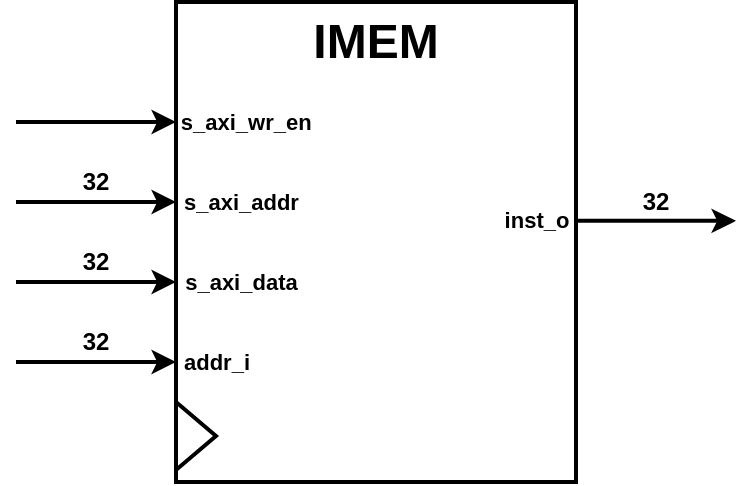 <mxfile version="24.7.5">
  <diagram name="Page-1" id="BNt6ZxT1kCDXzdpl6TtB">
    <mxGraphModel dx="600" dy="355" grid="1" gridSize="10" guides="1" tooltips="1" connect="1" arrows="1" fold="1" page="1" pageScale="1" pageWidth="1169" pageHeight="827" math="0" shadow="0">
      <root>
        <mxCell id="0" />
        <mxCell id="1" parent="0" />
        <mxCell id="nJq6ZUeE19HBMRDAFKTM-26" value="" style="rounded=0;whiteSpace=wrap;html=1;fontStyle=1;strokeWidth=2;" vertex="1" parent="1">
          <mxGeometry x="320" y="180" width="200" height="240" as="geometry" />
        </mxCell>
        <mxCell id="nJq6ZUeE19HBMRDAFKTM-27" value="&amp;nbsp; &amp;nbsp;s_axi_wr_en" style="endArrow=classic;html=1;rounded=0;labelBackgroundColor=none;fontStyle=1;strokeWidth=2;" edge="1" parent="1">
          <mxGeometry x="1" y="30" width="50" height="50" relative="1" as="geometry">
            <mxPoint x="240" y="240" as="sourcePoint" />
            <mxPoint x="320" y="240" as="targetPoint" />
            <mxPoint x="30" y="30" as="offset" />
          </mxGeometry>
        </mxCell>
        <mxCell id="nJq6ZUeE19HBMRDAFKTM-28" value="&amp;nbsp; &amp;nbsp; &amp;nbsp; &amp;nbsp; s_axi_addr" style="endArrow=classic;html=1;rounded=0;labelBackgroundColor=none;fontStyle=1;strokeWidth=2;" edge="1" parent="1">
          <mxGeometry x="1" y="20" width="50" height="50" relative="1" as="geometry">
            <mxPoint x="240" y="280" as="sourcePoint" />
            <mxPoint x="320" y="280" as="targetPoint" />
            <mxPoint x="20" y="20" as="offset" />
          </mxGeometry>
        </mxCell>
        <mxCell id="nJq6ZUeE19HBMRDAFKTM-29" value="&lt;span style=&quot;&quot;&gt;&lt;font style=&quot;font-size: 24px;&quot;&gt;IMEM&lt;/font&gt;&lt;/span&gt;" style="text;html=1;align=center;verticalAlign=middle;whiteSpace=wrap;rounded=0;fontStyle=1;strokeWidth=2;" vertex="1" parent="1">
          <mxGeometry x="320" y="180" width="200" height="40" as="geometry" />
        </mxCell>
        <mxCell id="nJq6ZUeE19HBMRDAFKTM-32" value="inst_o" style="endArrow=classic;html=1;rounded=0;fontStyle=1;strokeWidth=2;" edge="1" parent="1">
          <mxGeometry x="-1" y="-20" width="50" height="50" relative="1" as="geometry">
            <mxPoint x="520" y="289.43" as="sourcePoint" />
            <mxPoint x="600" y="289.43" as="targetPoint" />
            <mxPoint x="-20" y="-20" as="offset" />
          </mxGeometry>
        </mxCell>
        <mxCell id="nJq6ZUeE19HBMRDAFKTM-33" value="&amp;nbsp; &amp;nbsp; &amp;nbsp; &amp;nbsp; s_axi_data" style="endArrow=classic;html=1;rounded=0;labelBackgroundColor=none;fontStyle=1;strokeWidth=2;" edge="1" parent="1">
          <mxGeometry x="1" y="20" width="50" height="50" relative="1" as="geometry">
            <mxPoint x="240" y="320" as="sourcePoint" />
            <mxPoint x="320" y="320" as="targetPoint" />
            <mxPoint x="20" y="20" as="offset" />
          </mxGeometry>
        </mxCell>
        <mxCell id="nJq6ZUeE19HBMRDAFKTM-34" value="addr_i" style="endArrow=classic;html=1;rounded=0;labelBackgroundColor=none;fontStyle=1;strokeWidth=2;" edge="1" parent="1">
          <mxGeometry x="1" y="20" width="50" height="50" relative="1" as="geometry">
            <mxPoint x="240" y="360" as="sourcePoint" />
            <mxPoint x="320" y="360" as="targetPoint" />
            <mxPoint x="20" y="20" as="offset" />
          </mxGeometry>
        </mxCell>
        <mxCell id="nJq6ZUeE19HBMRDAFKTM-36" value="32" style="text;html=1;align=center;verticalAlign=middle;whiteSpace=wrap;rounded=0;fontStyle=1;strokeWidth=2;" vertex="1" parent="1">
          <mxGeometry x="540" y="270" width="40" height="20" as="geometry" />
        </mxCell>
        <mxCell id="nJq6ZUeE19HBMRDAFKTM-37" value="32" style="text;html=1;align=center;verticalAlign=middle;whiteSpace=wrap;rounded=0;fontStyle=1;strokeWidth=2;" vertex="1" parent="1">
          <mxGeometry x="260" y="260" width="40" height="20" as="geometry" />
        </mxCell>
        <mxCell id="nJq6ZUeE19HBMRDAFKTM-38" value="32" style="text;html=1;align=center;verticalAlign=middle;whiteSpace=wrap;rounded=0;fontStyle=1;strokeWidth=2;" vertex="1" parent="1">
          <mxGeometry x="260" y="300" width="40" height="20" as="geometry" />
        </mxCell>
        <mxCell id="nJq6ZUeE19HBMRDAFKTM-39" value="32" style="text;html=1;align=center;verticalAlign=middle;whiteSpace=wrap;rounded=0;fontStyle=1;strokeWidth=2;" vertex="1" parent="1">
          <mxGeometry x="260" y="340" width="40" height="20" as="geometry" />
        </mxCell>
        <mxCell id="nJq6ZUeE19HBMRDAFKTM-40" value="" style="triangle;whiteSpace=wrap;html=1;fontStyle=1;strokeWidth=2;" vertex="1" parent="1">
          <mxGeometry x="320" y="380" width="20" height="34" as="geometry" />
        </mxCell>
      </root>
    </mxGraphModel>
  </diagram>
</mxfile>
